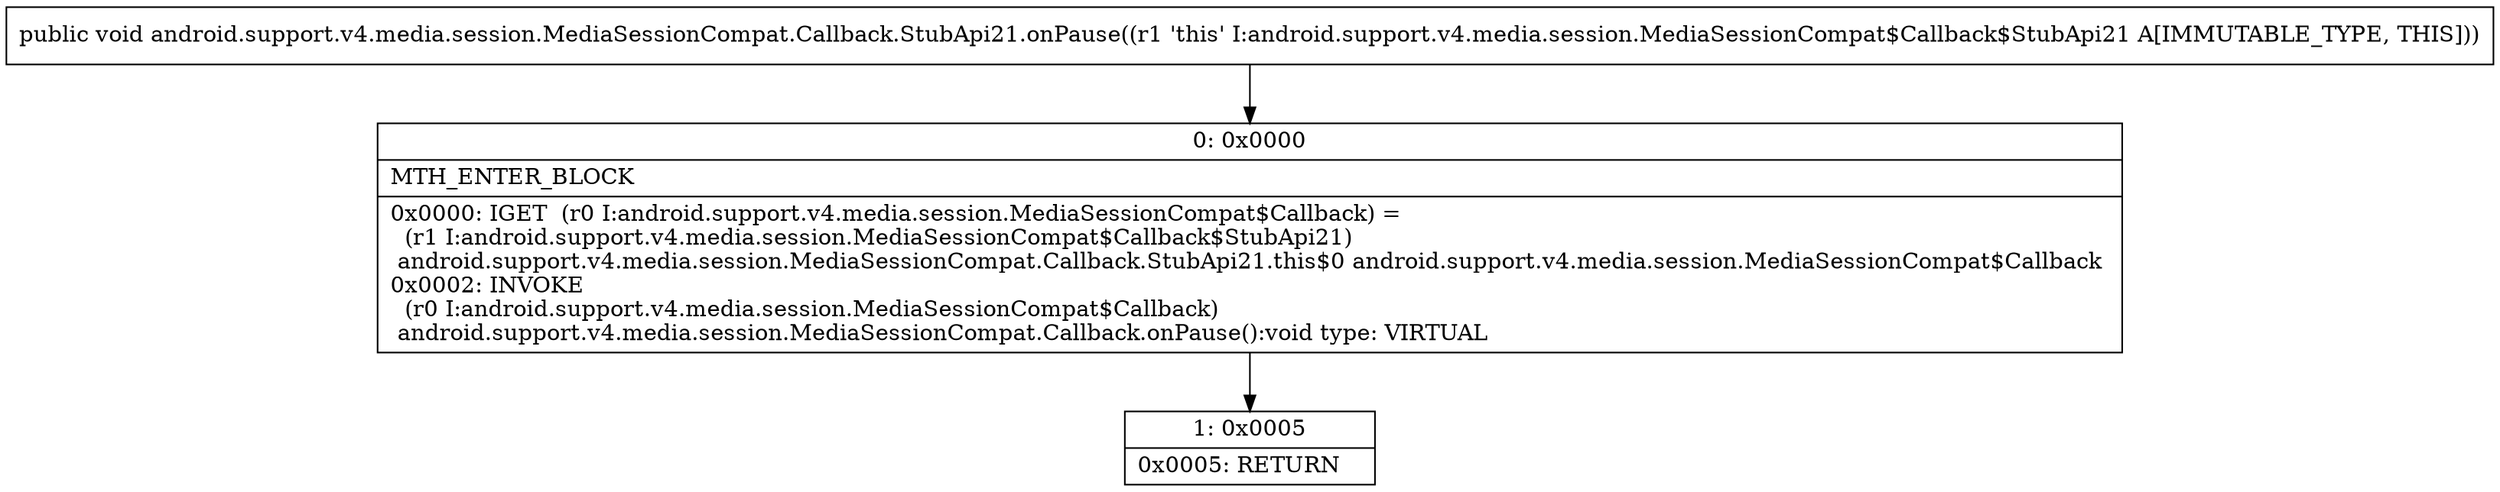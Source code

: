 digraph "CFG forandroid.support.v4.media.session.MediaSessionCompat.Callback.StubApi21.onPause()V" {
Node_0 [shape=record,label="{0\:\ 0x0000|MTH_ENTER_BLOCK\l|0x0000: IGET  (r0 I:android.support.v4.media.session.MediaSessionCompat$Callback) = \l  (r1 I:android.support.v4.media.session.MediaSessionCompat$Callback$StubApi21)\l android.support.v4.media.session.MediaSessionCompat.Callback.StubApi21.this$0 android.support.v4.media.session.MediaSessionCompat$Callback \l0x0002: INVOKE  \l  (r0 I:android.support.v4.media.session.MediaSessionCompat$Callback)\l android.support.v4.media.session.MediaSessionCompat.Callback.onPause():void type: VIRTUAL \l}"];
Node_1 [shape=record,label="{1\:\ 0x0005|0x0005: RETURN   \l}"];
MethodNode[shape=record,label="{public void android.support.v4.media.session.MediaSessionCompat.Callback.StubApi21.onPause((r1 'this' I:android.support.v4.media.session.MediaSessionCompat$Callback$StubApi21 A[IMMUTABLE_TYPE, THIS])) }"];
MethodNode -> Node_0;
Node_0 -> Node_1;
}

